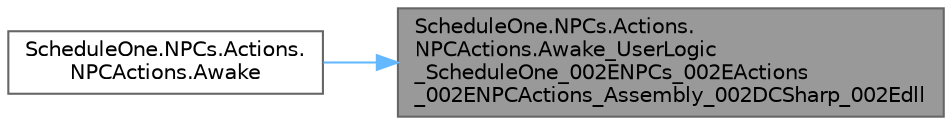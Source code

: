 digraph "ScheduleOne.NPCs.Actions.NPCActions.Awake_UserLogic_ScheduleOne_002ENPCs_002EActions_002ENPCActions_Assembly_002DCSharp_002Edll"
{
 // LATEX_PDF_SIZE
  bgcolor="transparent";
  edge [fontname=Helvetica,fontsize=10,labelfontname=Helvetica,labelfontsize=10];
  node [fontname=Helvetica,fontsize=10,shape=box,height=0.2,width=0.4];
  rankdir="RL";
  Node1 [id="Node000001",label="ScheduleOne.NPCs.Actions.\lNPCActions.Awake_UserLogic\l_ScheduleOne_002ENPCs_002EActions\l_002ENPCActions_Assembly_002DCSharp_002Edll",height=0.2,width=0.4,color="gray40", fillcolor="grey60", style="filled", fontcolor="black",tooltip=" "];
  Node1 -> Node2 [id="edge1_Node000001_Node000002",dir="back",color="steelblue1",style="solid",tooltip=" "];
  Node2 [id="Node000002",label="ScheduleOne.NPCs.Actions.\lNPCActions.Awake",height=0.2,width=0.4,color="grey40", fillcolor="white", style="filled",URL="$class_schedule_one_1_1_n_p_cs_1_1_actions_1_1_n_p_c_actions.html#aa576d1cfa29d481c558bb837897c5faf",tooltip=" "];
}
